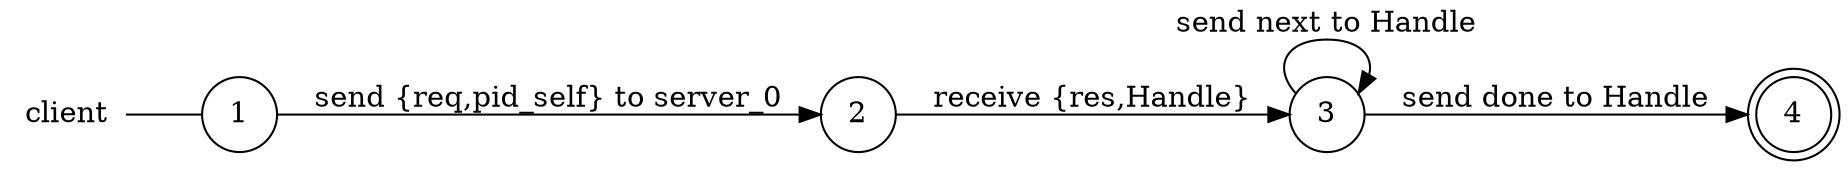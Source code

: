 digraph client {
	rankdir="LR";
	n_0 [label="client", shape="plaintext"];
	n_1 [id="1", shape=circle, label="1"];
	n_0 -> n_1 [arrowhead=none];
	n_2 [id="2", shape=doublecircle, label="4"];
	n_3 [id="4", shape=circle, label="2"];
	n_4 [id="3", shape=circle, label="3"];

	n_1 -> n_3 [id="[$e|1]", label="send {req,pid_self} to server_0"];
	n_3 -> n_4 [id="[$e|4]", label="receive {res,Handle}"];
	n_4 -> n_4 [id="[$e|7]", label="send next to Handle"];
	n_4 -> n_2 [id="[$e|5]", label="send done to Handle"];
}
